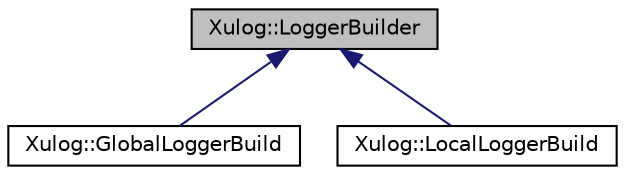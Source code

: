 digraph "Xulog::LoggerBuilder"
{
 // LATEX_PDF_SIZE
  edge [fontname="Helvetica",fontsize="10",labelfontname="Helvetica",labelfontsize="10"];
  node [fontname="Helvetica",fontsize="10",shape=record];
  Node1 [label="Xulog::LoggerBuilder",height=0.2,width=0.4,color="black", fillcolor="grey75", style="filled", fontcolor="black",tooltip="日志器建造者"];
  Node1 -> Node2 [dir="back",color="midnightblue",fontsize="10",style="solid",fontname="Helvetica"];
  Node2 [label="Xulog::GlobalLoggerBuild",height=0.2,width=0.4,color="black", fillcolor="white", style="filled",URL="$class_xulog_1_1_global_logger_build.html",tooltip="全局日志器建造者"];
  Node1 -> Node3 [dir="back",color="midnightblue",fontsize="10",style="solid",fontname="Helvetica"];
  Node3 [label="Xulog::LocalLoggerBuild",height=0.2,width=0.4,color="black", fillcolor="white", style="filled",URL="$class_xulog_1_1_local_logger_build.html",tooltip="局部日志器建造者"];
}
